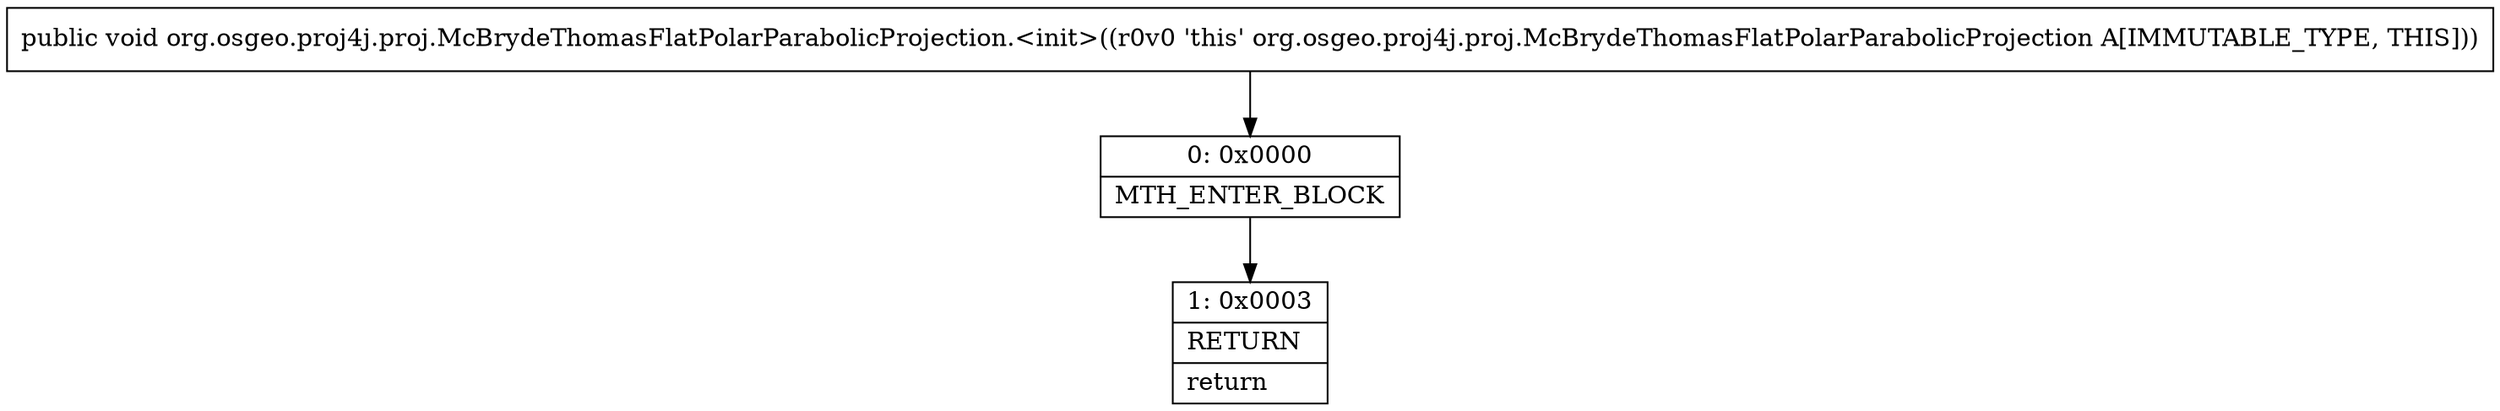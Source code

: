 digraph "CFG fororg.osgeo.proj4j.proj.McBrydeThomasFlatPolarParabolicProjection.\<init\>()V" {
Node_0 [shape=record,label="{0\:\ 0x0000|MTH_ENTER_BLOCK\l}"];
Node_1 [shape=record,label="{1\:\ 0x0003|RETURN\l|return\l}"];
MethodNode[shape=record,label="{public void org.osgeo.proj4j.proj.McBrydeThomasFlatPolarParabolicProjection.\<init\>((r0v0 'this' org.osgeo.proj4j.proj.McBrydeThomasFlatPolarParabolicProjection A[IMMUTABLE_TYPE, THIS])) }"];
MethodNode -> Node_0;
Node_0 -> Node_1;
}

